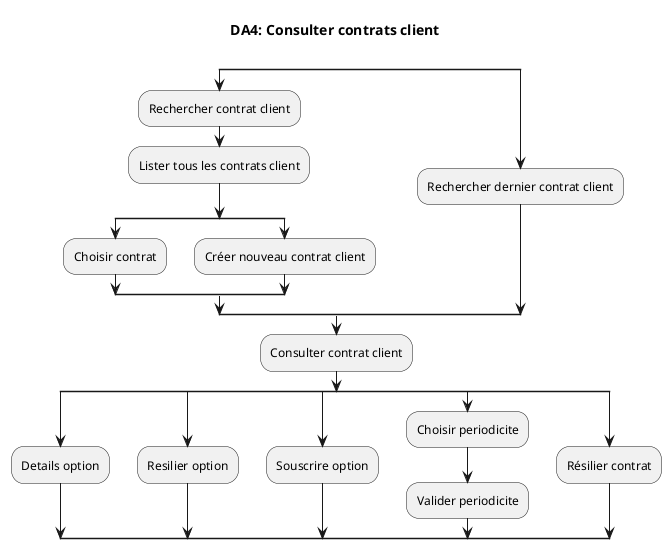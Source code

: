 @startuml
title DA4: Consulter contrats client\n
split
:Rechercher contrat client;


	:Lister tous les contrats client;
	split
	:Choisir contrat;
	split again
	:Créer nouveau contrat client;
	end split

split again 
:Rechercher dernier contrat client;
end split
:Consulter contrat client;
	split
		:Details option;
	split again
		:Resilier option;
	split again
		:Souscrire option;
	split again
		:Choisir periodicite;
		:Valider periodicite;
	split again 
		:Résilier contrat;
	end split
@enduml